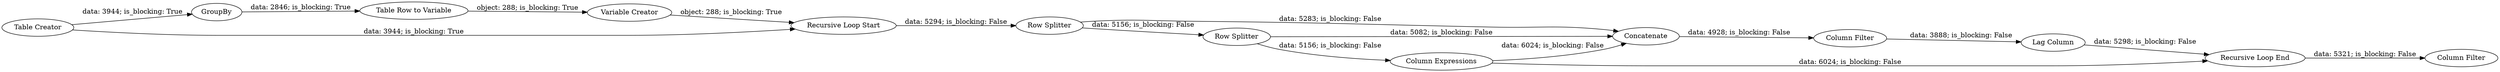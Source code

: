 digraph {
	"-2428152146775163676_35" [label="Lag Column"]
	"-2428152146775163676_45" [label="Column Filter"]
	"-2428152146775163676_39" [label=Concatenate]
	"-2428152146775163676_42" [label=GroupBy]
	"-2428152146775163676_37" [label="Row Splitter"]
	"-2428152146775163676_29" [label="Variable Creator"]
	"-2428152146775163676_26" [label="Table Creator"]
	"-2428152146775163676_33" [label="Recursive Loop End"]
	"-2428152146775163676_44" [label="Row Splitter"]
	"-2428152146775163676_40" [label="Column Filter"]
	"-2428152146775163676_38" [label="Column Expressions"]
	"-2428152146775163676_43" [label="Table Row to Variable"]
	"-2428152146775163676_32" [label="Recursive Loop Start"]
	"-2428152146775163676_44" -> "-2428152146775163676_38" [label="data: 5156; is_blocking: False"]
	"-2428152146775163676_33" -> "-2428152146775163676_45" [label="data: 5321; is_blocking: False"]
	"-2428152146775163676_38" -> "-2428152146775163676_33" [label="data: 6024; is_blocking: False"]
	"-2428152146775163676_35" -> "-2428152146775163676_33" [label="data: 5298; is_blocking: False"]
	"-2428152146775163676_37" -> "-2428152146775163676_44" [label="data: 5156; is_blocking: False"]
	"-2428152146775163676_39" -> "-2428152146775163676_40" [label="data: 4928; is_blocking: False"]
	"-2428152146775163676_42" -> "-2428152146775163676_43" [label="data: 2846; is_blocking: True"]
	"-2428152146775163676_43" -> "-2428152146775163676_29" [label="object: 288; is_blocking: True"]
	"-2428152146775163676_44" -> "-2428152146775163676_39" [label="data: 5082; is_blocking: False"]
	"-2428152146775163676_29" -> "-2428152146775163676_32" [label="object: 288; is_blocking: True"]
	"-2428152146775163676_32" -> "-2428152146775163676_37" [label="data: 5294; is_blocking: False"]
	"-2428152146775163676_40" -> "-2428152146775163676_35" [label="data: 3888; is_blocking: False"]
	"-2428152146775163676_37" -> "-2428152146775163676_39" [label="data: 5283; is_blocking: False"]
	"-2428152146775163676_26" -> "-2428152146775163676_42" [label="data: 3944; is_blocking: True"]
	"-2428152146775163676_38" -> "-2428152146775163676_39" [label="data: 6024; is_blocking: False"]
	"-2428152146775163676_26" -> "-2428152146775163676_32" [label="data: 3944; is_blocking: True"]
	rankdir=LR
}
